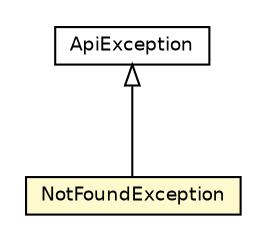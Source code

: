 #!/usr/local/bin/dot
#
# Class diagram 
# Generated by UMLGraph version 5.4 (http://www.umlgraph.org/)
#

digraph G {
	edge [fontname="Helvetica",fontsize=10,labelfontname="Helvetica",labelfontsize=10];
	node [fontname="Helvetica",fontsize=10,shape=plaintext];
	nodesep=0.25;
	ranksep=0.5;
	// de.tk.tkapp.rest.api.handler.NotFoundException
	c193 [label=<<table title="de.tk.tkapp.rest.api.handler.NotFoundException" border="0" cellborder="1" cellspacing="0" cellpadding="2" port="p" bgcolor="lemonChiffon" href="./NotFoundException.html">
		<tr><td><table border="0" cellspacing="0" cellpadding="1">
<tr><td align="center" balign="center"> NotFoundException </td></tr>
		</table></td></tr>
		</table>>, URL="./NotFoundException.html", fontname="Helvetica", fontcolor="black", fontsize=9.0];
	// de.tk.tkapp.rest.api.handler.ApiException
	c195 [label=<<table title="de.tk.tkapp.rest.api.handler.ApiException" border="0" cellborder="1" cellspacing="0" cellpadding="2" port="p" href="./ApiException.html">
		<tr><td><table border="0" cellspacing="0" cellpadding="1">
<tr><td align="center" balign="center"> ApiException </td></tr>
		</table></td></tr>
		</table>>, URL="./ApiException.html", fontname="Helvetica", fontcolor="black", fontsize=9.0];
	//de.tk.tkapp.rest.api.handler.NotFoundException extends de.tk.tkapp.rest.api.handler.ApiException
	c195:p -> c193:p [dir=back,arrowtail=empty];
}

